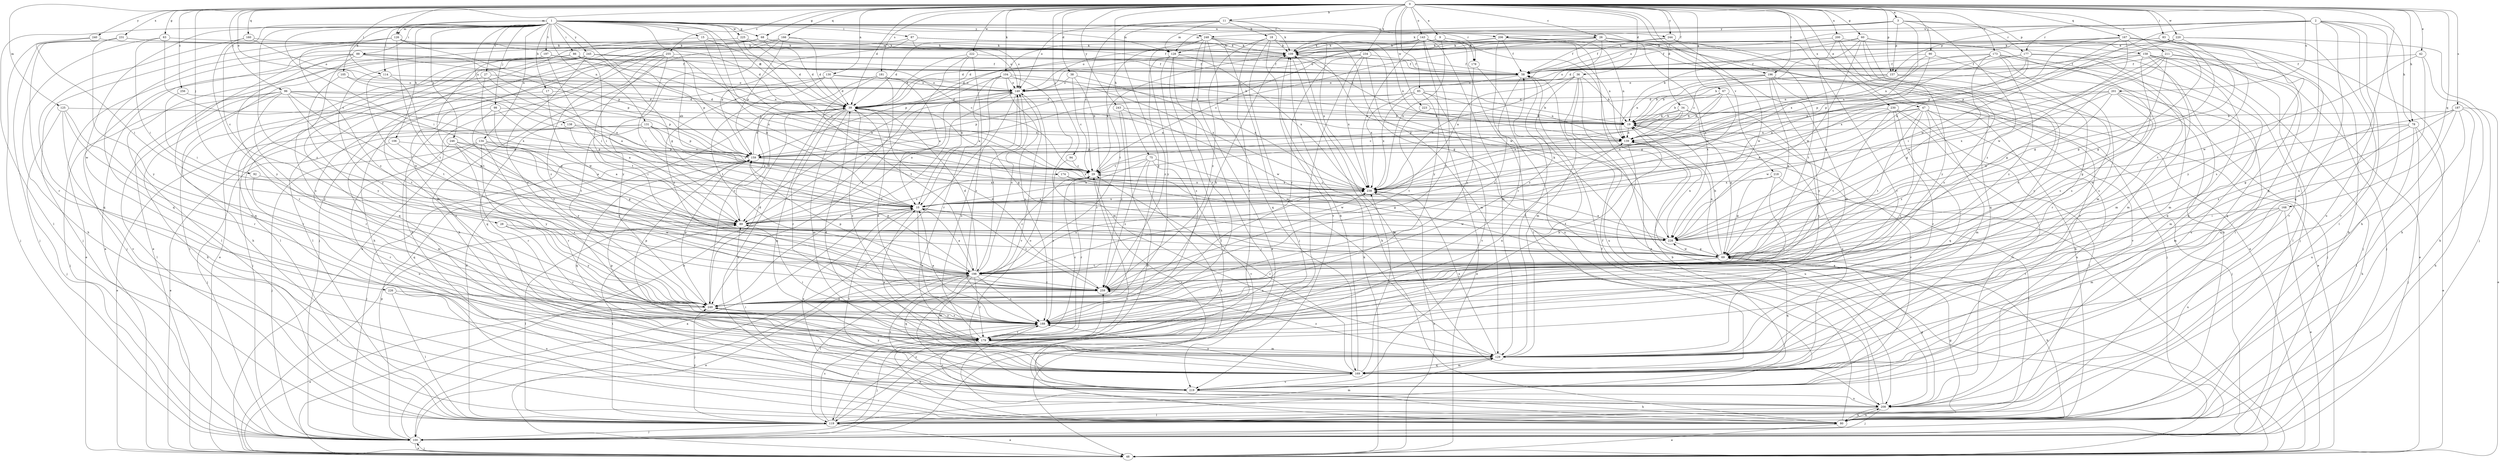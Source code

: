 strict digraph  {
0;
1;
2;
3;
9;
10;
11;
15;
17;
18;
19;
26;
27;
28;
29;
34;
36;
38;
39;
42;
47;
48;
58;
60;
63;
67;
68;
69;
75;
78;
80;
83;
85;
86;
87;
88;
89;
90;
92;
94;
96;
98;
100;
104;
105;
106;
109;
114;
119;
125;
126;
128;
129;
130;
131;
134;
138;
139;
143;
149;
157;
158;
159;
160;
166;
167;
168;
169;
173;
174;
177;
178;
179;
181;
187;
188;
196;
197;
198;
200;
201;
206;
208;
211;
218;
219;
220;
222;
223;
225;
226;
228;
230;
231;
234;
238;
240;
243;
244;
245;
246;
248;
249;
255;
256;
259;
0 -> 3  [label=a];
0 -> 9  [label=a];
0 -> 11  [label=b];
0 -> 26  [label=c];
0 -> 34  [label=d];
0 -> 36  [label=d];
0 -> 38  [label=d];
0 -> 39  [label=d];
0 -> 42  [label=e];
0 -> 47  [label=e];
0 -> 58  [label=f];
0 -> 60  [label=g];
0 -> 63  [label=g];
0 -> 67  [label=g];
0 -> 68  [label=g];
0 -> 75  [label=h];
0 -> 78  [label=h];
0 -> 83  [label=i];
0 -> 85  [label=i];
0 -> 90  [label=j];
0 -> 92  [label=j];
0 -> 94  [label=j];
0 -> 96  [label=j];
0 -> 104  [label=k];
0 -> 114  [label=l];
0 -> 125  [label=m];
0 -> 126  [label=m];
0 -> 130  [label=n];
0 -> 143  [label=o];
0 -> 149  [label=o];
0 -> 157  [label=p];
0 -> 160  [label=q];
0 -> 166  [label=q];
0 -> 167  [label=q];
0 -> 168  [label=q];
0 -> 169  [label=q];
0 -> 173  [label=r];
0 -> 181  [label=s];
0 -> 187  [label=s];
0 -> 196  [label=t];
0 -> 200  [label=u];
0 -> 201  [label=u];
0 -> 211  [label=v];
0 -> 218  [label=v];
0 -> 220  [label=w];
0 -> 222  [label=w];
0 -> 223  [label=w];
0 -> 230  [label=x];
0 -> 231  [label=x];
0 -> 234  [label=x];
0 -> 240  [label=y];
0 -> 243  [label=y];
0 -> 244  [label=y];
0 -> 255  [label=z];
0 -> 256  [label=z];
1 -> 10  [label=a];
1 -> 15  [label=b];
1 -> 17  [label=b];
1 -> 26  [label=c];
1 -> 27  [label=c];
1 -> 28  [label=c];
1 -> 39  [label=d];
1 -> 68  [label=g];
1 -> 69  [label=g];
1 -> 86  [label=i];
1 -> 87  [label=i];
1 -> 88  [label=i];
1 -> 89  [label=i];
1 -> 98  [label=j];
1 -> 105  [label=k];
1 -> 106  [label=k];
1 -> 114  [label=l];
1 -> 119  [label=l];
1 -> 126  [label=m];
1 -> 128  [label=m];
1 -> 131  [label=n];
1 -> 134  [label=n];
1 -> 138  [label=n];
1 -> 174  [label=r];
1 -> 196  [label=t];
1 -> 197  [label=t];
1 -> 206  [label=u];
1 -> 225  [label=w];
1 -> 226  [label=w];
1 -> 228  [label=w];
1 -> 244  [label=y];
1 -> 245  [label=y];
1 -> 246  [label=y];
1 -> 248  [label=y];
1 -> 259  [label=z];
2 -> 78  [label=h];
2 -> 80  [label=h];
2 -> 119  [label=l];
2 -> 149  [label=o];
2 -> 157  [label=p];
2 -> 169  [label=q];
2 -> 177  [label=r];
2 -> 188  [label=s];
2 -> 206  [label=u];
2 -> 208  [label=u];
2 -> 228  [label=w];
3 -> 109  [label=k];
3 -> 128  [label=m];
3 -> 157  [label=p];
3 -> 158  [label=p];
3 -> 177  [label=r];
3 -> 238  [label=x];
3 -> 248  [label=y];
3 -> 259  [label=z];
9 -> 109  [label=k];
9 -> 128  [label=m];
9 -> 178  [label=r];
9 -> 219  [label=v];
9 -> 238  [label=x];
10 -> 89  [label=i];
10 -> 188  [label=s];
10 -> 219  [label=v];
10 -> 228  [label=w];
10 -> 238  [label=x];
10 -> 259  [label=z];
11 -> 18  [label=b];
11 -> 29  [label=c];
11 -> 109  [label=k];
11 -> 128  [label=m];
11 -> 149  [label=o];
11 -> 178  [label=r];
11 -> 249  [label=y];
15 -> 29  [label=c];
15 -> 128  [label=m];
15 -> 129  [label=m];
15 -> 238  [label=x];
17 -> 39  [label=d];
17 -> 100  [label=j];
17 -> 228  [label=w];
18 -> 69  [label=g];
18 -> 100  [label=j];
18 -> 109  [label=k];
18 -> 179  [label=r];
18 -> 219  [label=v];
18 -> 238  [label=x];
18 -> 259  [label=z];
19 -> 139  [label=n];
19 -> 169  [label=q];
19 -> 219  [label=v];
26 -> 10  [label=a];
26 -> 39  [label=d];
26 -> 48  [label=e];
26 -> 58  [label=f];
26 -> 109  [label=k];
26 -> 129  [label=m];
26 -> 159  [label=p];
26 -> 169  [label=q];
26 -> 228  [label=w];
27 -> 10  [label=a];
27 -> 69  [label=g];
27 -> 119  [label=l];
27 -> 149  [label=o];
28 -> 179  [label=r];
28 -> 228  [label=w];
28 -> 249  [label=y];
29 -> 109  [label=k];
29 -> 179  [label=r];
29 -> 219  [label=v];
29 -> 238  [label=x];
34 -> 19  [label=b];
34 -> 29  [label=c];
34 -> 69  [label=g];
34 -> 159  [label=p];
34 -> 188  [label=s];
34 -> 238  [label=x];
36 -> 19  [label=b];
36 -> 48  [label=e];
36 -> 129  [label=m];
36 -> 149  [label=o];
36 -> 208  [label=u];
36 -> 238  [label=x];
36 -> 259  [label=z];
38 -> 29  [label=c];
38 -> 149  [label=o];
38 -> 179  [label=r];
38 -> 238  [label=x];
39 -> 19  [label=b];
39 -> 69  [label=g];
39 -> 129  [label=m];
39 -> 169  [label=q];
39 -> 179  [label=r];
39 -> 188  [label=s];
39 -> 208  [label=u];
42 -> 58  [label=f];
42 -> 80  [label=h];
42 -> 188  [label=s];
42 -> 228  [label=w];
47 -> 10  [label=a];
47 -> 19  [label=b];
47 -> 100  [label=j];
47 -> 129  [label=m];
47 -> 188  [label=s];
47 -> 198  [label=t];
47 -> 208  [label=u];
47 -> 228  [label=w];
47 -> 259  [label=z];
48 -> 89  [label=i];
48 -> 100  [label=j];
48 -> 109  [label=k];
48 -> 139  [label=n];
48 -> 238  [label=x];
58 -> 149  [label=o];
58 -> 238  [label=x];
58 -> 259  [label=z];
60 -> 19  [label=b];
60 -> 29  [label=c];
60 -> 100  [label=j];
60 -> 109  [label=k];
60 -> 119  [label=l];
60 -> 129  [label=m];
60 -> 179  [label=r];
60 -> 188  [label=s];
60 -> 228  [label=w];
63 -> 29  [label=c];
63 -> 80  [label=h];
63 -> 89  [label=i];
63 -> 109  [label=k];
67 -> 10  [label=a];
67 -> 19  [label=b];
67 -> 39  [label=d];
67 -> 89  [label=i];
67 -> 139  [label=n];
67 -> 219  [label=v];
68 -> 39  [label=d];
68 -> 80  [label=h];
68 -> 100  [label=j];
68 -> 109  [label=k];
68 -> 149  [label=o];
68 -> 219  [label=v];
69 -> 19  [label=b];
69 -> 80  [label=h];
69 -> 109  [label=k];
69 -> 139  [label=n];
69 -> 169  [label=q];
69 -> 188  [label=s];
69 -> 198  [label=t];
69 -> 228  [label=w];
75 -> 10  [label=a];
75 -> 29  [label=c];
75 -> 69  [label=g];
75 -> 80  [label=h];
75 -> 219  [label=v];
75 -> 259  [label=z];
78 -> 48  [label=e];
78 -> 80  [label=h];
78 -> 100  [label=j];
78 -> 129  [label=m];
78 -> 139  [label=n];
78 -> 228  [label=w];
80 -> 29  [label=c];
80 -> 48  [label=e];
80 -> 58  [label=f];
80 -> 208  [label=u];
83 -> 39  [label=d];
83 -> 69  [label=g];
83 -> 80  [label=h];
83 -> 109  [label=k];
83 -> 219  [label=v];
85 -> 19  [label=b];
85 -> 39  [label=d];
85 -> 48  [label=e];
85 -> 139  [label=n];
85 -> 159  [label=p];
85 -> 219  [label=v];
85 -> 238  [label=x];
86 -> 58  [label=f];
86 -> 80  [label=h];
86 -> 89  [label=i];
86 -> 119  [label=l];
86 -> 139  [label=n];
86 -> 159  [label=p];
86 -> 198  [label=t];
86 -> 238  [label=x];
87 -> 19  [label=b];
87 -> 48  [label=e];
87 -> 109  [label=k];
87 -> 149  [label=o];
87 -> 159  [label=p];
88 -> 10  [label=a];
88 -> 48  [label=e];
88 -> 58  [label=f];
88 -> 159  [label=p];
88 -> 169  [label=q];
88 -> 179  [label=r];
88 -> 188  [label=s];
89 -> 29  [label=c];
89 -> 39  [label=d];
89 -> 119  [label=l];
89 -> 149  [label=o];
89 -> 228  [label=w];
90 -> 10  [label=a];
90 -> 58  [label=f];
90 -> 139  [label=n];
90 -> 188  [label=s];
92 -> 179  [label=r];
92 -> 238  [label=x];
94 -> 29  [label=c];
94 -> 188  [label=s];
96 -> 39  [label=d];
96 -> 80  [label=h];
96 -> 100  [label=j];
96 -> 119  [label=l];
96 -> 159  [label=p];
96 -> 198  [label=t];
96 -> 228  [label=w];
96 -> 238  [label=x];
96 -> 249  [label=y];
98 -> 10  [label=a];
98 -> 19  [label=b];
98 -> 179  [label=r];
98 -> 198  [label=t];
98 -> 259  [label=z];
100 -> 10  [label=a];
100 -> 48  [label=e];
100 -> 159  [label=p];
104 -> 10  [label=a];
104 -> 89  [label=i];
104 -> 129  [label=m];
104 -> 149  [label=o];
104 -> 179  [label=r];
104 -> 188  [label=s];
104 -> 238  [label=x];
105 -> 29  [label=c];
105 -> 149  [label=o];
105 -> 249  [label=y];
106 -> 129  [label=m];
106 -> 159  [label=p];
106 -> 249  [label=y];
109 -> 58  [label=f];
109 -> 80  [label=h];
109 -> 159  [label=p];
114 -> 69  [label=g];
114 -> 149  [label=o];
114 -> 198  [label=t];
119 -> 39  [label=d];
119 -> 48  [label=e];
119 -> 69  [label=g];
119 -> 89  [label=i];
119 -> 100  [label=j];
119 -> 129  [label=m];
119 -> 188  [label=s];
119 -> 249  [label=y];
119 -> 259  [label=z];
125 -> 19  [label=b];
125 -> 100  [label=j];
125 -> 179  [label=r];
125 -> 188  [label=s];
125 -> 219  [label=v];
126 -> 39  [label=d];
126 -> 100  [label=j];
126 -> 109  [label=k];
126 -> 159  [label=p];
126 -> 169  [label=q];
126 -> 198  [label=t];
126 -> 259  [label=z];
128 -> 58  [label=f];
128 -> 100  [label=j];
128 -> 119  [label=l];
128 -> 188  [label=s];
128 -> 238  [label=x];
128 -> 259  [label=z];
129 -> 10  [label=a];
129 -> 39  [label=d];
129 -> 58  [label=f];
129 -> 169  [label=q];
129 -> 238  [label=x];
129 -> 259  [label=z];
130 -> 19  [label=b];
130 -> 39  [label=d];
130 -> 149  [label=o];
130 -> 169  [label=q];
130 -> 198  [label=t];
130 -> 259  [label=z];
131 -> 10  [label=a];
131 -> 48  [label=e];
131 -> 100  [label=j];
131 -> 139  [label=n];
131 -> 159  [label=p];
131 -> 238  [label=x];
131 -> 249  [label=y];
134 -> 10  [label=a];
134 -> 69  [label=g];
134 -> 100  [label=j];
134 -> 159  [label=p];
134 -> 179  [label=r];
134 -> 188  [label=s];
134 -> 208  [label=u];
138 -> 29  [label=c];
138 -> 48  [label=e];
138 -> 89  [label=i];
138 -> 139  [label=n];
139 -> 159  [label=p];
139 -> 208  [label=u];
143 -> 29  [label=c];
143 -> 39  [label=d];
143 -> 69  [label=g];
143 -> 109  [label=k];
143 -> 119  [label=l];
143 -> 129  [label=m];
143 -> 139  [label=n];
143 -> 238  [label=x];
143 -> 249  [label=y];
143 -> 259  [label=z];
149 -> 39  [label=d];
149 -> 89  [label=i];
149 -> 100  [label=j];
149 -> 198  [label=t];
149 -> 219  [label=v];
149 -> 249  [label=y];
157 -> 19  [label=b];
157 -> 100  [label=j];
157 -> 149  [label=o];
157 -> 179  [label=r];
157 -> 238  [label=x];
158 -> 48  [label=e];
158 -> 58  [label=f];
158 -> 100  [label=j];
158 -> 119  [label=l];
158 -> 129  [label=m];
158 -> 139  [label=n];
158 -> 169  [label=q];
158 -> 188  [label=s];
159 -> 29  [label=c];
159 -> 39  [label=d];
159 -> 100  [label=j];
159 -> 169  [label=q];
159 -> 238  [label=x];
160 -> 109  [label=k];
160 -> 149  [label=o];
160 -> 169  [label=q];
160 -> 249  [label=y];
166 -> 39  [label=d];
166 -> 48  [label=e];
166 -> 80  [label=h];
166 -> 109  [label=k];
166 -> 159  [label=p];
166 -> 249  [label=y];
167 -> 58  [label=f];
167 -> 69  [label=g];
167 -> 80  [label=h];
167 -> 109  [label=k];
167 -> 159  [label=p];
167 -> 198  [label=t];
167 -> 228  [label=w];
167 -> 238  [label=x];
167 -> 249  [label=y];
168 -> 48  [label=e];
168 -> 89  [label=i];
168 -> 129  [label=m];
168 -> 179  [label=r];
168 -> 208  [label=u];
169 -> 29  [label=c];
169 -> 58  [label=f];
169 -> 109  [label=k];
169 -> 129  [label=m];
169 -> 159  [label=p];
169 -> 188  [label=s];
169 -> 219  [label=v];
169 -> 238  [label=x];
169 -> 249  [label=y];
173 -> 19  [label=b];
173 -> 58  [label=f];
173 -> 69  [label=g];
173 -> 129  [label=m];
173 -> 159  [label=p];
173 -> 188  [label=s];
173 -> 208  [label=u];
173 -> 259  [label=z];
174 -> 228  [label=w];
174 -> 238  [label=x];
177 -> 58  [label=f];
177 -> 129  [label=m];
177 -> 149  [label=o];
177 -> 159  [label=p];
177 -> 169  [label=q];
177 -> 238  [label=x];
178 -> 208  [label=u];
178 -> 249  [label=y];
179 -> 19  [label=b];
179 -> 29  [label=c];
179 -> 80  [label=h];
179 -> 89  [label=i];
179 -> 100  [label=j];
179 -> 129  [label=m];
179 -> 139  [label=n];
179 -> 149  [label=o];
181 -> 10  [label=a];
181 -> 48  [label=e];
181 -> 149  [label=o];
181 -> 198  [label=t];
181 -> 249  [label=y];
187 -> 19  [label=b];
187 -> 48  [label=e];
187 -> 69  [label=g];
187 -> 80  [label=h];
187 -> 119  [label=l];
187 -> 208  [label=u];
187 -> 259  [label=z];
188 -> 10  [label=a];
188 -> 39  [label=d];
188 -> 119  [label=l];
188 -> 159  [label=p];
188 -> 179  [label=r];
188 -> 249  [label=y];
196 -> 19  [label=b];
196 -> 48  [label=e];
196 -> 69  [label=g];
196 -> 80  [label=h];
196 -> 100  [label=j];
196 -> 139  [label=n];
196 -> 149  [label=o];
196 -> 249  [label=y];
197 -> 58  [label=f];
197 -> 89  [label=i];
197 -> 100  [label=j];
197 -> 139  [label=n];
197 -> 249  [label=y];
198 -> 10  [label=a];
198 -> 29  [label=c];
198 -> 39  [label=d];
198 -> 48  [label=e];
198 -> 100  [label=j];
198 -> 119  [label=l];
198 -> 129  [label=m];
198 -> 149  [label=o];
198 -> 159  [label=p];
198 -> 169  [label=q];
198 -> 179  [label=r];
198 -> 188  [label=s];
198 -> 238  [label=x];
198 -> 259  [label=z];
200 -> 69  [label=g];
200 -> 80  [label=h];
200 -> 109  [label=k];
200 -> 149  [label=o];
200 -> 188  [label=s];
200 -> 249  [label=y];
201 -> 39  [label=d];
201 -> 69  [label=g];
201 -> 129  [label=m];
201 -> 139  [label=n];
201 -> 169  [label=q];
201 -> 228  [label=w];
201 -> 238  [label=x];
206 -> 48  [label=e];
206 -> 58  [label=f];
206 -> 109  [label=k];
206 -> 139  [label=n];
206 -> 149  [label=o];
206 -> 179  [label=r];
208 -> 58  [label=f];
208 -> 69  [label=g];
208 -> 80  [label=h];
208 -> 100  [label=j];
208 -> 109  [label=k];
208 -> 119  [label=l];
208 -> 188  [label=s];
211 -> 58  [label=f];
211 -> 69  [label=g];
211 -> 89  [label=i];
211 -> 100  [label=j];
211 -> 169  [label=q];
211 -> 198  [label=t];
211 -> 228  [label=w];
218 -> 69  [label=g];
218 -> 119  [label=l];
218 -> 188  [label=s];
218 -> 238  [label=x];
219 -> 10  [label=a];
219 -> 19  [label=b];
219 -> 80  [label=h];
219 -> 89  [label=i];
219 -> 149  [label=o];
219 -> 198  [label=t];
219 -> 208  [label=u];
220 -> 69  [label=g];
220 -> 100  [label=j];
220 -> 109  [label=k];
220 -> 139  [label=n];
220 -> 159  [label=p];
220 -> 219  [label=v];
222 -> 10  [label=a];
222 -> 39  [label=d];
222 -> 58  [label=f];
222 -> 188  [label=s];
222 -> 249  [label=y];
223 -> 19  [label=b];
223 -> 198  [label=t];
225 -> 29  [label=c];
225 -> 39  [label=d];
225 -> 48  [label=e];
225 -> 109  [label=k];
226 -> 119  [label=l];
226 -> 208  [label=u];
226 -> 249  [label=y];
228 -> 69  [label=g];
228 -> 139  [label=n];
228 -> 238  [label=x];
230 -> 19  [label=b];
230 -> 119  [label=l];
230 -> 169  [label=q];
230 -> 179  [label=r];
230 -> 198  [label=t];
230 -> 208  [label=u];
230 -> 238  [label=x];
231 -> 58  [label=f];
231 -> 100  [label=j];
231 -> 109  [label=k];
231 -> 179  [label=r];
231 -> 249  [label=y];
234 -> 39  [label=d];
234 -> 58  [label=f];
234 -> 129  [label=m];
234 -> 179  [label=r];
234 -> 238  [label=x];
234 -> 249  [label=y];
238 -> 10  [label=a];
238 -> 29  [label=c];
240 -> 89  [label=i];
240 -> 100  [label=j];
240 -> 109  [label=k];
243 -> 19  [label=b];
243 -> 80  [label=h];
243 -> 228  [label=w];
243 -> 259  [label=z];
244 -> 58  [label=f];
244 -> 109  [label=k];
244 -> 179  [label=r];
244 -> 198  [label=t];
244 -> 228  [label=w];
245 -> 19  [label=b];
245 -> 29  [label=c];
245 -> 48  [label=e];
245 -> 58  [label=f];
245 -> 119  [label=l];
245 -> 169  [label=q];
245 -> 219  [label=v];
245 -> 249  [label=y];
246 -> 10  [label=a];
246 -> 159  [label=p];
246 -> 169  [label=q];
246 -> 179  [label=r];
246 -> 259  [label=z];
248 -> 39  [label=d];
248 -> 48  [label=e];
248 -> 109  [label=k];
248 -> 129  [label=m];
248 -> 139  [label=n];
248 -> 169  [label=q];
248 -> 188  [label=s];
248 -> 198  [label=t];
248 -> 228  [label=w];
248 -> 249  [label=y];
249 -> 39  [label=d];
249 -> 48  [label=e];
249 -> 109  [label=k];
249 -> 159  [label=p];
249 -> 188  [label=s];
255 -> 10  [label=a];
255 -> 58  [label=f];
255 -> 80  [label=h];
255 -> 89  [label=i];
255 -> 119  [label=l];
255 -> 198  [label=t];
255 -> 259  [label=z];
256 -> 39  [label=d];
256 -> 89  [label=i];
259 -> 39  [label=d];
259 -> 159  [label=p];
259 -> 249  [label=y];
}
